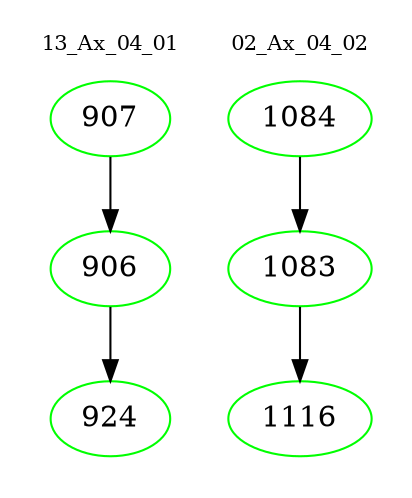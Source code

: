 digraph{
subgraph cluster_0 {
color = white
label = "13_Ax_04_01";
fontsize=10;
T0_907 [label="907", color="green"]
T0_907 -> T0_906 [color="black"]
T0_906 [label="906", color="green"]
T0_906 -> T0_924 [color="black"]
T0_924 [label="924", color="green"]
}
subgraph cluster_1 {
color = white
label = "02_Ax_04_02";
fontsize=10;
T1_1084 [label="1084", color="green"]
T1_1084 -> T1_1083 [color="black"]
T1_1083 [label="1083", color="green"]
T1_1083 -> T1_1116 [color="black"]
T1_1116 [label="1116", color="green"]
}
}
